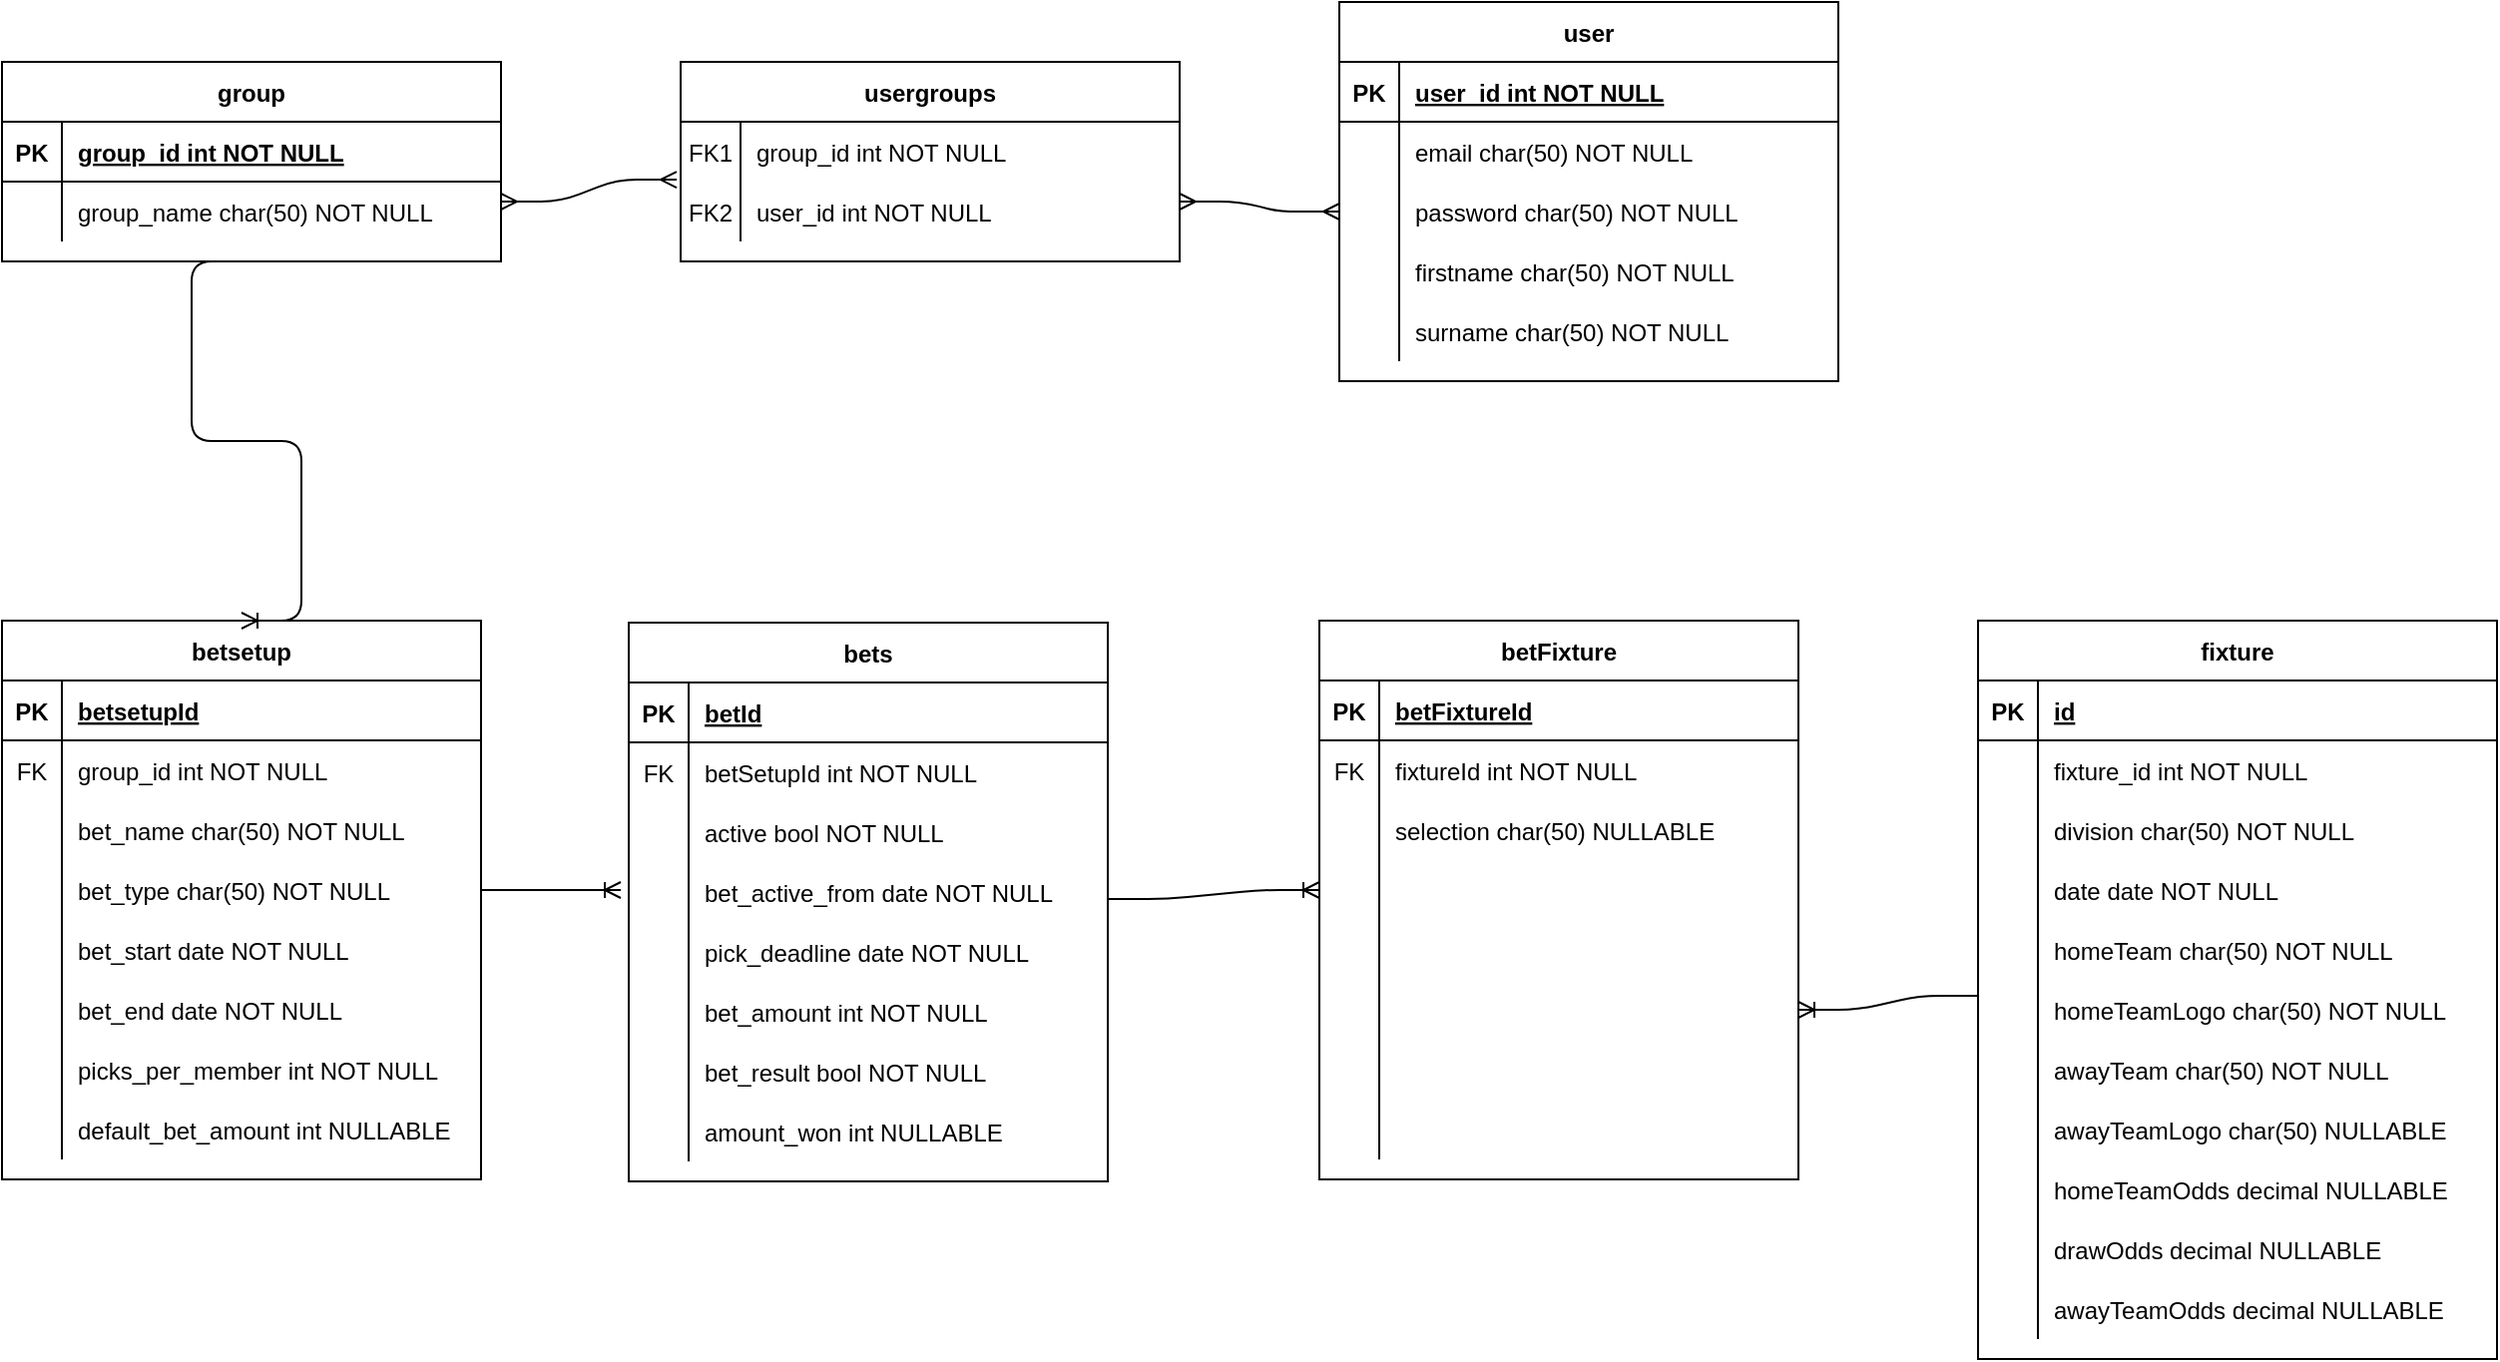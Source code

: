 <mxfile version="14.2.4" type="github">
  <diagram id="R2lEEEUBdFMjLlhIrx00" name="Page-1">
    <mxGraphModel dx="1422" dy="763" grid="1" gridSize="10" guides="1" tooltips="1" connect="1" arrows="1" fold="1" page="1" pageScale="1" pageWidth="1600" pageHeight="900" math="0" shadow="0" extFonts="Permanent Marker^https://fonts.googleapis.com/css?family=Permanent+Marker">
      <root>
        <mxCell id="0" />
        <mxCell id="1" parent="0" />
        <mxCell id="C-vyLk0tnHw3VtMMgP7b-2" value="usergroups" style="shape=table;startSize=30;container=1;collapsible=1;childLayout=tableLayout;fixedRows=1;rowLines=0;fontStyle=1;align=center;resizeLast=1;" parent="1" vertex="1">
          <mxGeometry x="370" y="110" width="250" height="100" as="geometry" />
        </mxCell>
        <mxCell id="C-vyLk0tnHw3VtMMgP7b-6" value="" style="shape=partialRectangle;collapsible=0;dropTarget=0;pointerEvents=0;fillColor=none;points=[[0,0.5],[1,0.5]];portConstraint=eastwest;top=0;left=0;right=0;bottom=0;" parent="C-vyLk0tnHw3VtMMgP7b-2" vertex="1">
          <mxGeometry y="30" width="250" height="30" as="geometry" />
        </mxCell>
        <mxCell id="C-vyLk0tnHw3VtMMgP7b-7" value="FK1" style="shape=partialRectangle;overflow=hidden;connectable=0;fillColor=none;top=0;left=0;bottom=0;right=0;" parent="C-vyLk0tnHw3VtMMgP7b-6" vertex="1">
          <mxGeometry width="30" height="30" as="geometry" />
        </mxCell>
        <mxCell id="C-vyLk0tnHw3VtMMgP7b-8" value="group_id int NOT NULL" style="shape=partialRectangle;overflow=hidden;connectable=0;fillColor=none;top=0;left=0;bottom=0;right=0;align=left;spacingLeft=6;" parent="C-vyLk0tnHw3VtMMgP7b-6" vertex="1">
          <mxGeometry x="30" width="220" height="30" as="geometry" />
        </mxCell>
        <mxCell id="C-vyLk0tnHw3VtMMgP7b-9" value="" style="shape=partialRectangle;collapsible=0;dropTarget=0;pointerEvents=0;fillColor=none;points=[[0,0.5],[1,0.5]];portConstraint=eastwest;top=0;left=0;right=0;bottom=0;" parent="C-vyLk0tnHw3VtMMgP7b-2" vertex="1">
          <mxGeometry y="60" width="250" height="30" as="geometry" />
        </mxCell>
        <mxCell id="C-vyLk0tnHw3VtMMgP7b-10" value="FK2" style="shape=partialRectangle;overflow=hidden;connectable=0;fillColor=none;top=0;left=0;bottom=0;right=0;" parent="C-vyLk0tnHw3VtMMgP7b-9" vertex="1">
          <mxGeometry width="30" height="30" as="geometry" />
        </mxCell>
        <mxCell id="C-vyLk0tnHw3VtMMgP7b-11" value="user_id int NOT NULL" style="shape=partialRectangle;overflow=hidden;connectable=0;fillColor=none;top=0;left=0;bottom=0;right=0;align=left;spacingLeft=6;" parent="C-vyLk0tnHw3VtMMgP7b-9" vertex="1">
          <mxGeometry x="30" width="220" height="30" as="geometry" />
        </mxCell>
        <mxCell id="C-vyLk0tnHw3VtMMgP7b-13" value="user" style="shape=table;startSize=30;container=1;collapsible=1;childLayout=tableLayout;fixedRows=1;rowLines=0;fontStyle=1;align=center;resizeLast=1;" parent="1" vertex="1">
          <mxGeometry x="700" y="80" width="250" height="190" as="geometry">
            <mxRectangle x="450" y="280" width="60" height="30" as="alternateBounds" />
          </mxGeometry>
        </mxCell>
        <mxCell id="C-vyLk0tnHw3VtMMgP7b-14" value="" style="shape=partialRectangle;collapsible=0;dropTarget=0;pointerEvents=0;fillColor=none;points=[[0,0.5],[1,0.5]];portConstraint=eastwest;top=0;left=0;right=0;bottom=1;" parent="C-vyLk0tnHw3VtMMgP7b-13" vertex="1">
          <mxGeometry y="30" width="250" height="30" as="geometry" />
        </mxCell>
        <mxCell id="C-vyLk0tnHw3VtMMgP7b-15" value="PK" style="shape=partialRectangle;overflow=hidden;connectable=0;fillColor=none;top=0;left=0;bottom=0;right=0;fontStyle=1;" parent="C-vyLk0tnHw3VtMMgP7b-14" vertex="1">
          <mxGeometry width="30" height="30" as="geometry" />
        </mxCell>
        <mxCell id="C-vyLk0tnHw3VtMMgP7b-16" value="user_id int NOT NULL " style="shape=partialRectangle;overflow=hidden;connectable=0;fillColor=none;top=0;left=0;bottom=0;right=0;align=left;spacingLeft=6;fontStyle=5;" parent="C-vyLk0tnHw3VtMMgP7b-14" vertex="1">
          <mxGeometry x="30" width="220" height="30" as="geometry" />
        </mxCell>
        <mxCell id="C-vyLk0tnHw3VtMMgP7b-17" value="" style="shape=partialRectangle;collapsible=0;dropTarget=0;pointerEvents=0;fillColor=none;points=[[0,0.5],[1,0.5]];portConstraint=eastwest;top=0;left=0;right=0;bottom=0;" parent="C-vyLk0tnHw3VtMMgP7b-13" vertex="1">
          <mxGeometry y="60" width="250" height="30" as="geometry" />
        </mxCell>
        <mxCell id="C-vyLk0tnHw3VtMMgP7b-18" value="" style="shape=partialRectangle;overflow=hidden;connectable=0;fillColor=none;top=0;left=0;bottom=0;right=0;" parent="C-vyLk0tnHw3VtMMgP7b-17" vertex="1">
          <mxGeometry width="30" height="30" as="geometry" />
        </mxCell>
        <mxCell id="C-vyLk0tnHw3VtMMgP7b-19" value="email char(50) NOT NULL" style="shape=partialRectangle;overflow=hidden;connectable=0;fillColor=none;top=0;left=0;bottom=0;right=0;align=left;spacingLeft=6;" parent="C-vyLk0tnHw3VtMMgP7b-17" vertex="1">
          <mxGeometry x="30" width="220" height="30" as="geometry" />
        </mxCell>
        <mxCell id="C-vyLk0tnHw3VtMMgP7b-20" value="" style="shape=partialRectangle;collapsible=0;dropTarget=0;pointerEvents=0;fillColor=none;points=[[0,0.5],[1,0.5]];portConstraint=eastwest;top=0;left=0;right=0;bottom=0;" parent="C-vyLk0tnHw3VtMMgP7b-13" vertex="1">
          <mxGeometry y="90" width="250" height="30" as="geometry" />
        </mxCell>
        <mxCell id="C-vyLk0tnHw3VtMMgP7b-21" value="" style="shape=partialRectangle;overflow=hidden;connectable=0;fillColor=none;top=0;left=0;bottom=0;right=0;" parent="C-vyLk0tnHw3VtMMgP7b-20" vertex="1">
          <mxGeometry width="30" height="30" as="geometry" />
        </mxCell>
        <mxCell id="C-vyLk0tnHw3VtMMgP7b-22" value="password char(50) NOT NULL" style="shape=partialRectangle;overflow=hidden;connectable=0;fillColor=none;top=0;left=0;bottom=0;right=0;align=left;spacingLeft=6;" parent="C-vyLk0tnHw3VtMMgP7b-20" vertex="1">
          <mxGeometry x="30" width="220" height="30" as="geometry" />
        </mxCell>
        <mxCell id="M3J5RKc8SscVKrn_8IA6-20" style="shape=partialRectangle;collapsible=0;dropTarget=0;pointerEvents=0;fillColor=none;points=[[0,0.5],[1,0.5]];portConstraint=eastwest;top=0;left=0;right=0;bottom=0;" parent="C-vyLk0tnHw3VtMMgP7b-13" vertex="1">
          <mxGeometry y="120" width="250" height="30" as="geometry" />
        </mxCell>
        <mxCell id="M3J5RKc8SscVKrn_8IA6-21" style="shape=partialRectangle;overflow=hidden;connectable=0;fillColor=none;top=0;left=0;bottom=0;right=0;" parent="M3J5RKc8SscVKrn_8IA6-20" vertex="1">
          <mxGeometry width="30" height="30" as="geometry" />
        </mxCell>
        <mxCell id="M3J5RKc8SscVKrn_8IA6-22" value="firstname char(50) NOT NULL" style="shape=partialRectangle;overflow=hidden;connectable=0;fillColor=none;top=0;left=0;bottom=0;right=0;align=left;spacingLeft=6;" parent="M3J5RKc8SscVKrn_8IA6-20" vertex="1">
          <mxGeometry x="30" width="220" height="30" as="geometry" />
        </mxCell>
        <mxCell id="M3J5RKc8SscVKrn_8IA6-23" style="shape=partialRectangle;collapsible=0;dropTarget=0;pointerEvents=0;fillColor=none;points=[[0,0.5],[1,0.5]];portConstraint=eastwest;top=0;left=0;right=0;bottom=0;" parent="C-vyLk0tnHw3VtMMgP7b-13" vertex="1">
          <mxGeometry y="150" width="250" height="30" as="geometry" />
        </mxCell>
        <mxCell id="M3J5RKc8SscVKrn_8IA6-24" style="shape=partialRectangle;overflow=hidden;connectable=0;fillColor=none;top=0;left=0;bottom=0;right=0;" parent="M3J5RKc8SscVKrn_8IA6-23" vertex="1">
          <mxGeometry width="30" height="30" as="geometry" />
        </mxCell>
        <mxCell id="M3J5RKc8SscVKrn_8IA6-25" value="surname char(50) NOT NULL" style="shape=partialRectangle;overflow=hidden;connectable=0;fillColor=none;top=0;left=0;bottom=0;right=0;align=left;spacingLeft=6;" parent="M3J5RKc8SscVKrn_8IA6-23" vertex="1">
          <mxGeometry x="30" width="220" height="30" as="geometry" />
        </mxCell>
        <mxCell id="C-vyLk0tnHw3VtMMgP7b-23" value="group" style="shape=table;startSize=30;container=1;collapsible=1;childLayout=tableLayout;fixedRows=1;rowLines=0;fontStyle=1;align=center;resizeLast=1;" parent="1" vertex="1">
          <mxGeometry x="30" y="110" width="250" height="100" as="geometry" />
        </mxCell>
        <mxCell id="C-vyLk0tnHw3VtMMgP7b-24" value="" style="shape=partialRectangle;collapsible=0;dropTarget=0;pointerEvents=0;fillColor=none;points=[[0,0.5],[1,0.5]];portConstraint=eastwest;top=0;left=0;right=0;bottom=1;" parent="C-vyLk0tnHw3VtMMgP7b-23" vertex="1">
          <mxGeometry y="30" width="250" height="30" as="geometry" />
        </mxCell>
        <mxCell id="C-vyLk0tnHw3VtMMgP7b-25" value="PK" style="shape=partialRectangle;overflow=hidden;connectable=0;fillColor=none;top=0;left=0;bottom=0;right=0;fontStyle=1;" parent="C-vyLk0tnHw3VtMMgP7b-24" vertex="1">
          <mxGeometry width="30" height="30" as="geometry" />
        </mxCell>
        <mxCell id="C-vyLk0tnHw3VtMMgP7b-26" value="group_id int NOT NULL " style="shape=partialRectangle;overflow=hidden;connectable=0;fillColor=none;top=0;left=0;bottom=0;right=0;align=left;spacingLeft=6;fontStyle=5;" parent="C-vyLk0tnHw3VtMMgP7b-24" vertex="1">
          <mxGeometry x="30" width="220" height="30" as="geometry" />
        </mxCell>
        <mxCell id="C-vyLk0tnHw3VtMMgP7b-27" value="" style="shape=partialRectangle;collapsible=0;dropTarget=0;pointerEvents=0;fillColor=none;points=[[0,0.5],[1,0.5]];portConstraint=eastwest;top=0;left=0;right=0;bottom=0;" parent="C-vyLk0tnHw3VtMMgP7b-23" vertex="1">
          <mxGeometry y="60" width="250" height="30" as="geometry" />
        </mxCell>
        <mxCell id="C-vyLk0tnHw3VtMMgP7b-28" value="" style="shape=partialRectangle;overflow=hidden;connectable=0;fillColor=none;top=0;left=0;bottom=0;right=0;" parent="C-vyLk0tnHw3VtMMgP7b-27" vertex="1">
          <mxGeometry width="30" height="30" as="geometry" />
        </mxCell>
        <mxCell id="C-vyLk0tnHw3VtMMgP7b-29" value="group_name char(50) NOT NULL" style="shape=partialRectangle;overflow=hidden;connectable=0;fillColor=none;top=0;left=0;bottom=0;right=0;align=left;spacingLeft=6;" parent="C-vyLk0tnHw3VtMMgP7b-27" vertex="1">
          <mxGeometry x="30" width="220" height="30" as="geometry" />
        </mxCell>
        <mxCell id="M3J5RKc8SscVKrn_8IA6-26" value="bets" style="shape=table;startSize=30;container=1;collapsible=1;childLayout=tableLayout;fixedRows=1;rowLines=0;fontStyle=1;align=center;resizeLast=1;" parent="1" vertex="1">
          <mxGeometry x="344" y="391" width="240" height="280" as="geometry" />
        </mxCell>
        <mxCell id="M3J5RKc8SscVKrn_8IA6-27" value="" style="shape=partialRectangle;collapsible=0;dropTarget=0;pointerEvents=0;fillColor=none;top=0;left=0;bottom=1;right=0;points=[[0,0.5],[1,0.5]];portConstraint=eastwest;" parent="M3J5RKc8SscVKrn_8IA6-26" vertex="1">
          <mxGeometry y="30" width="240" height="30" as="geometry" />
        </mxCell>
        <mxCell id="M3J5RKc8SscVKrn_8IA6-28" value="PK" style="shape=partialRectangle;connectable=0;fillColor=none;top=0;left=0;bottom=0;right=0;fontStyle=1;overflow=hidden;" parent="M3J5RKc8SscVKrn_8IA6-27" vertex="1">
          <mxGeometry width="30" height="30" as="geometry" />
        </mxCell>
        <mxCell id="M3J5RKc8SscVKrn_8IA6-29" value="betId" style="shape=partialRectangle;connectable=0;fillColor=none;top=0;left=0;bottom=0;right=0;align=left;spacingLeft=6;fontStyle=5;overflow=hidden;" parent="M3J5RKc8SscVKrn_8IA6-27" vertex="1">
          <mxGeometry x="30" width="210" height="30" as="geometry" />
        </mxCell>
        <mxCell id="M3J5RKc8SscVKrn_8IA6-30" value="" style="shape=partialRectangle;collapsible=0;dropTarget=0;pointerEvents=0;fillColor=none;top=0;left=0;bottom=0;right=0;points=[[0,0.5],[1,0.5]];portConstraint=eastwest;" parent="M3J5RKc8SscVKrn_8IA6-26" vertex="1">
          <mxGeometry y="60" width="240" height="30" as="geometry" />
        </mxCell>
        <mxCell id="M3J5RKc8SscVKrn_8IA6-31" value="FK" style="shape=partialRectangle;connectable=0;fillColor=none;top=0;left=0;bottom=0;right=0;editable=1;overflow=hidden;" parent="M3J5RKc8SscVKrn_8IA6-30" vertex="1">
          <mxGeometry width="30" height="30" as="geometry" />
        </mxCell>
        <mxCell id="M3J5RKc8SscVKrn_8IA6-32" value="betSetupId int NOT NULL" style="shape=partialRectangle;connectable=0;fillColor=none;top=0;left=0;bottom=0;right=0;align=left;spacingLeft=6;overflow=hidden;" parent="M3J5RKc8SscVKrn_8IA6-30" vertex="1">
          <mxGeometry x="30" width="210" height="30" as="geometry" />
        </mxCell>
        <mxCell id="M3J5RKc8SscVKrn_8IA6-33" value="" style="shape=partialRectangle;collapsible=0;dropTarget=0;pointerEvents=0;fillColor=none;top=0;left=0;bottom=0;right=0;points=[[0,0.5],[1,0.5]];portConstraint=eastwest;" parent="M3J5RKc8SscVKrn_8IA6-26" vertex="1">
          <mxGeometry y="90" width="240" height="30" as="geometry" />
        </mxCell>
        <mxCell id="M3J5RKc8SscVKrn_8IA6-34" value="" style="shape=partialRectangle;connectable=0;fillColor=none;top=0;left=0;bottom=0;right=0;editable=1;overflow=hidden;" parent="M3J5RKc8SscVKrn_8IA6-33" vertex="1">
          <mxGeometry width="30" height="30" as="geometry" />
        </mxCell>
        <mxCell id="M3J5RKc8SscVKrn_8IA6-35" value="active bool NOT NULL" style="shape=partialRectangle;connectable=0;fillColor=none;top=0;left=0;bottom=0;right=0;align=left;spacingLeft=6;overflow=hidden;" parent="M3J5RKc8SscVKrn_8IA6-33" vertex="1">
          <mxGeometry x="30" width="210" height="30" as="geometry" />
        </mxCell>
        <mxCell id="M3J5RKc8SscVKrn_8IA6-36" value="" style="shape=partialRectangle;collapsible=0;dropTarget=0;pointerEvents=0;fillColor=none;top=0;left=0;bottom=0;right=0;points=[[0,0.5],[1,0.5]];portConstraint=eastwest;" parent="M3J5RKc8SscVKrn_8IA6-26" vertex="1">
          <mxGeometry y="120" width="240" height="30" as="geometry" />
        </mxCell>
        <mxCell id="M3J5RKc8SscVKrn_8IA6-37" value="" style="shape=partialRectangle;connectable=0;fillColor=none;top=0;left=0;bottom=0;right=0;editable=1;overflow=hidden;" parent="M3J5RKc8SscVKrn_8IA6-36" vertex="1">
          <mxGeometry width="30" height="30" as="geometry" />
        </mxCell>
        <mxCell id="M3J5RKc8SscVKrn_8IA6-38" value="bet_active_from date NOT NULL" style="shape=partialRectangle;connectable=0;fillColor=none;top=0;left=0;bottom=0;right=0;align=left;spacingLeft=6;overflow=hidden;" parent="M3J5RKc8SscVKrn_8IA6-36" vertex="1">
          <mxGeometry x="30" width="210" height="30" as="geometry" />
        </mxCell>
        <mxCell id="M3J5RKc8SscVKrn_8IA6-42" style="shape=partialRectangle;collapsible=0;dropTarget=0;pointerEvents=0;fillColor=none;top=0;left=0;bottom=0;right=0;points=[[0,0.5],[1,0.5]];portConstraint=eastwest;" parent="M3J5RKc8SscVKrn_8IA6-26" vertex="1">
          <mxGeometry y="150" width="240" height="30" as="geometry" />
        </mxCell>
        <mxCell id="M3J5RKc8SscVKrn_8IA6-43" style="shape=partialRectangle;connectable=0;fillColor=none;top=0;left=0;bottom=0;right=0;editable=1;overflow=hidden;" parent="M3J5RKc8SscVKrn_8IA6-42" vertex="1">
          <mxGeometry width="30" height="30" as="geometry" />
        </mxCell>
        <mxCell id="M3J5RKc8SscVKrn_8IA6-44" value="pick_deadline date NOT NULL" style="shape=partialRectangle;connectable=0;fillColor=none;top=0;left=0;bottom=0;right=0;align=left;spacingLeft=6;overflow=hidden;" parent="M3J5RKc8SscVKrn_8IA6-42" vertex="1">
          <mxGeometry x="30" width="210" height="30" as="geometry" />
        </mxCell>
        <mxCell id="M3J5RKc8SscVKrn_8IA6-39" style="shape=partialRectangle;collapsible=0;dropTarget=0;pointerEvents=0;fillColor=none;top=0;left=0;bottom=0;right=0;points=[[0,0.5],[1,0.5]];portConstraint=eastwest;" parent="M3J5RKc8SscVKrn_8IA6-26" vertex="1">
          <mxGeometry y="180" width="240" height="30" as="geometry" />
        </mxCell>
        <mxCell id="M3J5RKc8SscVKrn_8IA6-40" style="shape=partialRectangle;connectable=0;fillColor=none;top=0;left=0;bottom=0;right=0;editable=1;overflow=hidden;" parent="M3J5RKc8SscVKrn_8IA6-39" vertex="1">
          <mxGeometry width="30" height="30" as="geometry" />
        </mxCell>
        <mxCell id="M3J5RKc8SscVKrn_8IA6-41" value="bet_amount int NOT NULL" style="shape=partialRectangle;connectable=0;fillColor=none;top=0;left=0;bottom=0;right=0;align=left;spacingLeft=6;overflow=hidden;" parent="M3J5RKc8SscVKrn_8IA6-39" vertex="1">
          <mxGeometry x="30" width="210" height="30" as="geometry" />
        </mxCell>
        <mxCell id="M3J5RKc8SscVKrn_8IA6-45" style="shape=partialRectangle;collapsible=0;dropTarget=0;pointerEvents=0;fillColor=none;top=0;left=0;bottom=0;right=0;points=[[0,0.5],[1,0.5]];portConstraint=eastwest;" parent="M3J5RKc8SscVKrn_8IA6-26" vertex="1">
          <mxGeometry y="210" width="240" height="30" as="geometry" />
        </mxCell>
        <mxCell id="M3J5RKc8SscVKrn_8IA6-46" style="shape=partialRectangle;connectable=0;fillColor=none;top=0;left=0;bottom=0;right=0;editable=1;overflow=hidden;" parent="M3J5RKc8SscVKrn_8IA6-45" vertex="1">
          <mxGeometry width="30" height="30" as="geometry" />
        </mxCell>
        <mxCell id="M3J5RKc8SscVKrn_8IA6-47" value="bet_result bool NOT NULL" style="shape=partialRectangle;connectable=0;fillColor=none;top=0;left=0;bottom=0;right=0;align=left;spacingLeft=6;overflow=hidden;" parent="M3J5RKc8SscVKrn_8IA6-45" vertex="1">
          <mxGeometry x="30" width="210" height="30" as="geometry" />
        </mxCell>
        <mxCell id="M3J5RKc8SscVKrn_8IA6-48" style="shape=partialRectangle;collapsible=0;dropTarget=0;pointerEvents=0;fillColor=none;top=0;left=0;bottom=0;right=0;points=[[0,0.5],[1,0.5]];portConstraint=eastwest;" parent="M3J5RKc8SscVKrn_8IA6-26" vertex="1">
          <mxGeometry y="240" width="240" height="30" as="geometry" />
        </mxCell>
        <mxCell id="M3J5RKc8SscVKrn_8IA6-49" style="shape=partialRectangle;connectable=0;fillColor=none;top=0;left=0;bottom=0;right=0;editable=1;overflow=hidden;" parent="M3J5RKc8SscVKrn_8IA6-48" vertex="1">
          <mxGeometry width="30" height="30" as="geometry" />
        </mxCell>
        <mxCell id="M3J5RKc8SscVKrn_8IA6-50" value="amount_won int NULLABLE" style="shape=partialRectangle;connectable=0;fillColor=none;top=0;left=0;bottom=0;right=0;align=left;spacingLeft=6;overflow=hidden;" parent="M3J5RKc8SscVKrn_8IA6-48" vertex="1">
          <mxGeometry x="30" width="210" height="30" as="geometry" />
        </mxCell>
        <mxCell id="M3J5RKc8SscVKrn_8IA6-51" value="betsetup" style="shape=table;startSize=30;container=1;collapsible=1;childLayout=tableLayout;fixedRows=1;rowLines=0;fontStyle=1;align=center;resizeLast=1;" parent="1" vertex="1">
          <mxGeometry x="30" y="390" width="240" height="280" as="geometry" />
        </mxCell>
        <mxCell id="M3J5RKc8SscVKrn_8IA6-52" value="" style="shape=partialRectangle;collapsible=0;dropTarget=0;pointerEvents=0;fillColor=none;top=0;left=0;bottom=1;right=0;points=[[0,0.5],[1,0.5]];portConstraint=eastwest;" parent="M3J5RKc8SscVKrn_8IA6-51" vertex="1">
          <mxGeometry y="30" width="240" height="30" as="geometry" />
        </mxCell>
        <mxCell id="M3J5RKc8SscVKrn_8IA6-53" value="PK" style="shape=partialRectangle;connectable=0;fillColor=none;top=0;left=0;bottom=0;right=0;fontStyle=1;overflow=hidden;" parent="M3J5RKc8SscVKrn_8IA6-52" vertex="1">
          <mxGeometry width="30" height="30" as="geometry" />
        </mxCell>
        <mxCell id="M3J5RKc8SscVKrn_8IA6-54" value="betsetupId" style="shape=partialRectangle;connectable=0;fillColor=none;top=0;left=0;bottom=0;right=0;align=left;spacingLeft=6;fontStyle=5;overflow=hidden;" parent="M3J5RKc8SscVKrn_8IA6-52" vertex="1">
          <mxGeometry x="30" width="210" height="30" as="geometry" />
        </mxCell>
        <mxCell id="M3J5RKc8SscVKrn_8IA6-55" value="" style="shape=partialRectangle;collapsible=0;dropTarget=0;pointerEvents=0;fillColor=none;top=0;left=0;bottom=0;right=0;points=[[0,0.5],[1,0.5]];portConstraint=eastwest;" parent="M3J5RKc8SscVKrn_8IA6-51" vertex="1">
          <mxGeometry y="60" width="240" height="30" as="geometry" />
        </mxCell>
        <mxCell id="M3J5RKc8SscVKrn_8IA6-56" value="FK" style="shape=partialRectangle;connectable=0;fillColor=none;top=0;left=0;bottom=0;right=0;editable=1;overflow=hidden;" parent="M3J5RKc8SscVKrn_8IA6-55" vertex="1">
          <mxGeometry width="30" height="30" as="geometry" />
        </mxCell>
        <mxCell id="M3J5RKc8SscVKrn_8IA6-57" value="group_id int NOT NULL" style="shape=partialRectangle;connectable=0;fillColor=none;top=0;left=0;bottom=0;right=0;align=left;spacingLeft=6;overflow=hidden;" parent="M3J5RKc8SscVKrn_8IA6-55" vertex="1">
          <mxGeometry x="30" width="210" height="30" as="geometry" />
        </mxCell>
        <mxCell id="M3J5RKc8SscVKrn_8IA6-58" value="" style="shape=partialRectangle;collapsible=0;dropTarget=0;pointerEvents=0;fillColor=none;top=0;left=0;bottom=0;right=0;points=[[0,0.5],[1,0.5]];portConstraint=eastwest;" parent="M3J5RKc8SscVKrn_8IA6-51" vertex="1">
          <mxGeometry y="90" width="240" height="30" as="geometry" />
        </mxCell>
        <mxCell id="M3J5RKc8SscVKrn_8IA6-59" value="" style="shape=partialRectangle;connectable=0;fillColor=none;top=0;left=0;bottom=0;right=0;editable=1;overflow=hidden;" parent="M3J5RKc8SscVKrn_8IA6-58" vertex="1">
          <mxGeometry width="30" height="30" as="geometry" />
        </mxCell>
        <mxCell id="M3J5RKc8SscVKrn_8IA6-60" value="bet_name char(50) NOT NULL" style="shape=partialRectangle;connectable=0;fillColor=none;top=0;left=0;bottom=0;right=0;align=left;spacingLeft=6;overflow=hidden;" parent="M3J5RKc8SscVKrn_8IA6-58" vertex="1">
          <mxGeometry x="30" width="210" height="30" as="geometry" />
        </mxCell>
        <mxCell id="M3J5RKc8SscVKrn_8IA6-61" value="" style="shape=partialRectangle;collapsible=0;dropTarget=0;pointerEvents=0;fillColor=none;top=0;left=0;bottom=0;right=0;points=[[0,0.5],[1,0.5]];portConstraint=eastwest;" parent="M3J5RKc8SscVKrn_8IA6-51" vertex="1">
          <mxGeometry y="120" width="240" height="30" as="geometry" />
        </mxCell>
        <mxCell id="M3J5RKc8SscVKrn_8IA6-62" value="" style="shape=partialRectangle;connectable=0;fillColor=none;top=0;left=0;bottom=0;right=0;editable=1;overflow=hidden;" parent="M3J5RKc8SscVKrn_8IA6-61" vertex="1">
          <mxGeometry width="30" height="30" as="geometry" />
        </mxCell>
        <mxCell id="M3J5RKc8SscVKrn_8IA6-63" value="bet_type char(50) NOT NULL" style="shape=partialRectangle;connectable=0;fillColor=none;top=0;left=0;bottom=0;right=0;align=left;spacingLeft=6;overflow=hidden;" parent="M3J5RKc8SscVKrn_8IA6-61" vertex="1">
          <mxGeometry x="30" width="210" height="30" as="geometry" />
        </mxCell>
        <mxCell id="M3J5RKc8SscVKrn_8IA6-64" style="shape=partialRectangle;collapsible=0;dropTarget=0;pointerEvents=0;fillColor=none;top=0;left=0;bottom=0;right=0;points=[[0,0.5],[1,0.5]];portConstraint=eastwest;" parent="M3J5RKc8SscVKrn_8IA6-51" vertex="1">
          <mxGeometry y="150" width="240" height="30" as="geometry" />
        </mxCell>
        <mxCell id="M3J5RKc8SscVKrn_8IA6-65" style="shape=partialRectangle;connectable=0;fillColor=none;top=0;left=0;bottom=0;right=0;editable=1;overflow=hidden;" parent="M3J5RKc8SscVKrn_8IA6-64" vertex="1">
          <mxGeometry width="30" height="30" as="geometry" />
        </mxCell>
        <mxCell id="M3J5RKc8SscVKrn_8IA6-66" value="bet_start date NOT NULL" style="shape=partialRectangle;connectable=0;fillColor=none;top=0;left=0;bottom=0;right=0;align=left;spacingLeft=6;overflow=hidden;" parent="M3J5RKc8SscVKrn_8IA6-64" vertex="1">
          <mxGeometry x="30" width="210" height="30" as="geometry" />
        </mxCell>
        <mxCell id="M3J5RKc8SscVKrn_8IA6-67" style="shape=partialRectangle;collapsible=0;dropTarget=0;pointerEvents=0;fillColor=none;top=0;left=0;bottom=0;right=0;points=[[0,0.5],[1,0.5]];portConstraint=eastwest;" parent="M3J5RKc8SscVKrn_8IA6-51" vertex="1">
          <mxGeometry y="180" width="240" height="30" as="geometry" />
        </mxCell>
        <mxCell id="M3J5RKc8SscVKrn_8IA6-68" style="shape=partialRectangle;connectable=0;fillColor=none;top=0;left=0;bottom=0;right=0;editable=1;overflow=hidden;" parent="M3J5RKc8SscVKrn_8IA6-67" vertex="1">
          <mxGeometry width="30" height="30" as="geometry" />
        </mxCell>
        <mxCell id="M3J5RKc8SscVKrn_8IA6-69" value="bet_end date NOT NULL" style="shape=partialRectangle;connectable=0;fillColor=none;top=0;left=0;bottom=0;right=0;align=left;spacingLeft=6;overflow=hidden;" parent="M3J5RKc8SscVKrn_8IA6-67" vertex="1">
          <mxGeometry x="30" width="210" height="30" as="geometry" />
        </mxCell>
        <mxCell id="M3J5RKc8SscVKrn_8IA6-70" style="shape=partialRectangle;collapsible=0;dropTarget=0;pointerEvents=0;fillColor=none;top=0;left=0;bottom=0;right=0;points=[[0,0.5],[1,0.5]];portConstraint=eastwest;" parent="M3J5RKc8SscVKrn_8IA6-51" vertex="1">
          <mxGeometry y="210" width="240" height="30" as="geometry" />
        </mxCell>
        <mxCell id="M3J5RKc8SscVKrn_8IA6-71" style="shape=partialRectangle;connectable=0;fillColor=none;top=0;left=0;bottom=0;right=0;editable=1;overflow=hidden;" parent="M3J5RKc8SscVKrn_8IA6-70" vertex="1">
          <mxGeometry width="30" height="30" as="geometry" />
        </mxCell>
        <mxCell id="M3J5RKc8SscVKrn_8IA6-72" value="picks_per_member int NOT NULL" style="shape=partialRectangle;connectable=0;fillColor=none;top=0;left=0;bottom=0;right=0;align=left;spacingLeft=6;overflow=hidden;" parent="M3J5RKc8SscVKrn_8IA6-70" vertex="1">
          <mxGeometry x="30" width="210" height="30" as="geometry" />
        </mxCell>
        <mxCell id="M3J5RKc8SscVKrn_8IA6-73" style="shape=partialRectangle;collapsible=0;dropTarget=0;pointerEvents=0;fillColor=none;top=0;left=0;bottom=0;right=0;points=[[0,0.5],[1,0.5]];portConstraint=eastwest;" parent="M3J5RKc8SscVKrn_8IA6-51" vertex="1">
          <mxGeometry y="240" width="240" height="30" as="geometry" />
        </mxCell>
        <mxCell id="M3J5RKc8SscVKrn_8IA6-74" style="shape=partialRectangle;connectable=0;fillColor=none;top=0;left=0;bottom=0;right=0;editable=1;overflow=hidden;" parent="M3J5RKc8SscVKrn_8IA6-73" vertex="1">
          <mxGeometry width="30" height="30" as="geometry" />
        </mxCell>
        <mxCell id="M3J5RKc8SscVKrn_8IA6-75" value="default_bet_amount int NULLABLE" style="shape=partialRectangle;connectable=0;fillColor=none;top=0;left=0;bottom=0;right=0;align=left;spacingLeft=6;overflow=hidden;" parent="M3J5RKc8SscVKrn_8IA6-73" vertex="1">
          <mxGeometry x="30" width="210" height="30" as="geometry" />
        </mxCell>
        <mxCell id="M3J5RKc8SscVKrn_8IA6-80" value="" style="edgeStyle=entityRelationEdgeStyle;fontSize=12;html=1;endArrow=ERoneToMany;exitX=0.5;exitY=1;exitDx=0;exitDy=0;entryX=0.5;entryY=0;entryDx=0;entryDy=0;" parent="1" source="C-vyLk0tnHw3VtMMgP7b-23" target="M3J5RKc8SscVKrn_8IA6-51" edge="1">
          <mxGeometry width="100" height="100" relative="1" as="geometry">
            <mxPoint x="150" y="340" as="sourcePoint" />
            <mxPoint x="250" y="240" as="targetPoint" />
          </mxGeometry>
        </mxCell>
        <mxCell id="M3J5RKc8SscVKrn_8IA6-82" value="" style="edgeStyle=entityRelationEdgeStyle;fontSize=12;html=1;endArrow=ERoneToMany;exitX=1;exitY=0.5;exitDx=0;exitDy=0;" parent="1" source="M3J5RKc8SscVKrn_8IA6-61" edge="1">
          <mxGeometry width="100" height="100" relative="1" as="geometry">
            <mxPoint x="320" y="590" as="sourcePoint" />
            <mxPoint x="340" y="525" as="targetPoint" />
          </mxGeometry>
        </mxCell>
        <mxCell id="M3J5RKc8SscVKrn_8IA6-83" value="" style="edgeStyle=entityRelationEdgeStyle;fontSize=12;html=1;endArrow=ERmany;startArrow=ERmany;entryX=-0.008;entryY=-0.033;entryDx=0;entryDy=0;entryPerimeter=0;" parent="1" target="C-vyLk0tnHw3VtMMgP7b-9" edge="1">
          <mxGeometry width="100" height="100" relative="1" as="geometry">
            <mxPoint x="280" y="180" as="sourcePoint" />
            <mxPoint x="380" y="80" as="targetPoint" />
          </mxGeometry>
        </mxCell>
        <mxCell id="M3J5RKc8SscVKrn_8IA6-84" value="" style="edgeStyle=entityRelationEdgeStyle;fontSize=12;html=1;endArrow=ERmany;startArrow=ERmany;entryX=0;entryY=0.5;entryDx=0;entryDy=0;" parent="1" target="C-vyLk0tnHw3VtMMgP7b-20" edge="1">
          <mxGeometry width="100" height="100" relative="1" as="geometry">
            <mxPoint x="620" y="180" as="sourcePoint" />
            <mxPoint x="720" y="80" as="targetPoint" />
          </mxGeometry>
        </mxCell>
        <mxCell id="M3J5RKc8SscVKrn_8IA6-85" value="betFixture" style="shape=table;startSize=30;container=1;collapsible=1;childLayout=tableLayout;fixedRows=1;rowLines=0;fontStyle=1;align=center;resizeLast=1;" parent="1" vertex="1">
          <mxGeometry x="690" y="390" width="240" height="280" as="geometry" />
        </mxCell>
        <mxCell id="M3J5RKc8SscVKrn_8IA6-86" value="" style="shape=partialRectangle;collapsible=0;dropTarget=0;pointerEvents=0;fillColor=none;top=0;left=0;bottom=1;right=0;points=[[0,0.5],[1,0.5]];portConstraint=eastwest;" parent="M3J5RKc8SscVKrn_8IA6-85" vertex="1">
          <mxGeometry y="30" width="240" height="30" as="geometry" />
        </mxCell>
        <mxCell id="M3J5RKc8SscVKrn_8IA6-87" value="PK" style="shape=partialRectangle;connectable=0;fillColor=none;top=0;left=0;bottom=0;right=0;fontStyle=1;overflow=hidden;" parent="M3J5RKc8SscVKrn_8IA6-86" vertex="1">
          <mxGeometry width="30" height="30" as="geometry" />
        </mxCell>
        <mxCell id="M3J5RKc8SscVKrn_8IA6-88" value="betFixtureId" style="shape=partialRectangle;connectable=0;fillColor=none;top=0;left=0;bottom=0;right=0;align=left;spacingLeft=6;fontStyle=5;overflow=hidden;" parent="M3J5RKc8SscVKrn_8IA6-86" vertex="1">
          <mxGeometry x="30" width="210" height="30" as="geometry" />
        </mxCell>
        <mxCell id="M3J5RKc8SscVKrn_8IA6-89" value="" style="shape=partialRectangle;collapsible=0;dropTarget=0;pointerEvents=0;fillColor=none;top=0;left=0;bottom=0;right=0;points=[[0,0.5],[1,0.5]];portConstraint=eastwest;" parent="M3J5RKc8SscVKrn_8IA6-85" vertex="1">
          <mxGeometry y="60" width="240" height="30" as="geometry" />
        </mxCell>
        <mxCell id="M3J5RKc8SscVKrn_8IA6-90" value="FK" style="shape=partialRectangle;connectable=0;fillColor=none;top=0;left=0;bottom=0;right=0;editable=1;overflow=hidden;" parent="M3J5RKc8SscVKrn_8IA6-89" vertex="1">
          <mxGeometry width="30" height="30" as="geometry" />
        </mxCell>
        <mxCell id="M3J5RKc8SscVKrn_8IA6-91" value="fixtureId int NOT NULL" style="shape=partialRectangle;connectable=0;fillColor=none;top=0;left=0;bottom=0;right=0;align=left;spacingLeft=6;overflow=hidden;" parent="M3J5RKc8SscVKrn_8IA6-89" vertex="1">
          <mxGeometry x="30" width="210" height="30" as="geometry" />
        </mxCell>
        <mxCell id="M3J5RKc8SscVKrn_8IA6-92" value="" style="shape=partialRectangle;collapsible=0;dropTarget=0;pointerEvents=0;fillColor=none;top=0;left=0;bottom=0;right=0;points=[[0,0.5],[1,0.5]];portConstraint=eastwest;" parent="M3J5RKc8SscVKrn_8IA6-85" vertex="1">
          <mxGeometry y="90" width="240" height="30" as="geometry" />
        </mxCell>
        <mxCell id="M3J5RKc8SscVKrn_8IA6-93" value="" style="shape=partialRectangle;connectable=0;fillColor=none;top=0;left=0;bottom=0;right=0;editable=1;overflow=hidden;" parent="M3J5RKc8SscVKrn_8IA6-92" vertex="1">
          <mxGeometry width="30" height="30" as="geometry" />
        </mxCell>
        <mxCell id="M3J5RKc8SscVKrn_8IA6-94" value="selection char(50) NULLABLE" style="shape=partialRectangle;connectable=0;fillColor=none;top=0;left=0;bottom=0;right=0;align=left;spacingLeft=6;overflow=hidden;" parent="M3J5RKc8SscVKrn_8IA6-92" vertex="1">
          <mxGeometry x="30" width="210" height="30" as="geometry" />
        </mxCell>
        <mxCell id="M3J5RKc8SscVKrn_8IA6-95" value="" style="shape=partialRectangle;collapsible=0;dropTarget=0;pointerEvents=0;fillColor=none;top=0;left=0;bottom=0;right=0;points=[[0,0.5],[1,0.5]];portConstraint=eastwest;" parent="M3J5RKc8SscVKrn_8IA6-85" vertex="1">
          <mxGeometry y="120" width="240" height="30" as="geometry" />
        </mxCell>
        <mxCell id="M3J5RKc8SscVKrn_8IA6-96" value="" style="shape=partialRectangle;connectable=0;fillColor=none;top=0;left=0;bottom=0;right=0;editable=1;overflow=hidden;" parent="M3J5RKc8SscVKrn_8IA6-95" vertex="1">
          <mxGeometry width="30" height="30" as="geometry" />
        </mxCell>
        <mxCell id="M3J5RKc8SscVKrn_8IA6-97" value="" style="shape=partialRectangle;connectable=0;fillColor=none;top=0;left=0;bottom=0;right=0;align=left;spacingLeft=6;overflow=hidden;" parent="M3J5RKc8SscVKrn_8IA6-95" vertex="1">
          <mxGeometry x="30" width="210" height="30" as="geometry" />
        </mxCell>
        <mxCell id="M3J5RKc8SscVKrn_8IA6-98" style="shape=partialRectangle;collapsible=0;dropTarget=0;pointerEvents=0;fillColor=none;top=0;left=0;bottom=0;right=0;points=[[0,0.5],[1,0.5]];portConstraint=eastwest;" parent="M3J5RKc8SscVKrn_8IA6-85" vertex="1">
          <mxGeometry y="150" width="240" height="30" as="geometry" />
        </mxCell>
        <mxCell id="M3J5RKc8SscVKrn_8IA6-99" style="shape=partialRectangle;connectable=0;fillColor=none;top=0;left=0;bottom=0;right=0;editable=1;overflow=hidden;" parent="M3J5RKc8SscVKrn_8IA6-98" vertex="1">
          <mxGeometry width="30" height="30" as="geometry" />
        </mxCell>
        <mxCell id="M3J5RKc8SscVKrn_8IA6-100" value="" style="shape=partialRectangle;connectable=0;fillColor=none;top=0;left=0;bottom=0;right=0;align=left;spacingLeft=6;overflow=hidden;" parent="M3J5RKc8SscVKrn_8IA6-98" vertex="1">
          <mxGeometry x="30" width="210" height="30" as="geometry" />
        </mxCell>
        <mxCell id="M3J5RKc8SscVKrn_8IA6-101" style="shape=partialRectangle;collapsible=0;dropTarget=0;pointerEvents=0;fillColor=none;top=0;left=0;bottom=0;right=0;points=[[0,0.5],[1,0.5]];portConstraint=eastwest;" parent="M3J5RKc8SscVKrn_8IA6-85" vertex="1">
          <mxGeometry y="180" width="240" height="30" as="geometry" />
        </mxCell>
        <mxCell id="M3J5RKc8SscVKrn_8IA6-102" style="shape=partialRectangle;connectable=0;fillColor=none;top=0;left=0;bottom=0;right=0;editable=1;overflow=hidden;" parent="M3J5RKc8SscVKrn_8IA6-101" vertex="1">
          <mxGeometry width="30" height="30" as="geometry" />
        </mxCell>
        <mxCell id="M3J5RKc8SscVKrn_8IA6-103" value="" style="shape=partialRectangle;connectable=0;fillColor=none;top=0;left=0;bottom=0;right=0;align=left;spacingLeft=6;overflow=hidden;" parent="M3J5RKc8SscVKrn_8IA6-101" vertex="1">
          <mxGeometry x="30" width="210" height="30" as="geometry" />
        </mxCell>
        <mxCell id="M3J5RKc8SscVKrn_8IA6-104" style="shape=partialRectangle;collapsible=0;dropTarget=0;pointerEvents=0;fillColor=none;top=0;left=0;bottom=0;right=0;points=[[0,0.5],[1,0.5]];portConstraint=eastwest;" parent="M3J5RKc8SscVKrn_8IA6-85" vertex="1">
          <mxGeometry y="210" width="240" height="30" as="geometry" />
        </mxCell>
        <mxCell id="M3J5RKc8SscVKrn_8IA6-105" style="shape=partialRectangle;connectable=0;fillColor=none;top=0;left=0;bottom=0;right=0;editable=1;overflow=hidden;" parent="M3J5RKc8SscVKrn_8IA6-104" vertex="1">
          <mxGeometry width="30" height="30" as="geometry" />
        </mxCell>
        <mxCell id="M3J5RKc8SscVKrn_8IA6-106" value="" style="shape=partialRectangle;connectable=0;fillColor=none;top=0;left=0;bottom=0;right=0;align=left;spacingLeft=6;overflow=hidden;" parent="M3J5RKc8SscVKrn_8IA6-104" vertex="1">
          <mxGeometry x="30" width="210" height="30" as="geometry" />
        </mxCell>
        <mxCell id="M3J5RKc8SscVKrn_8IA6-107" style="shape=partialRectangle;collapsible=0;dropTarget=0;pointerEvents=0;fillColor=none;top=0;left=0;bottom=0;right=0;points=[[0,0.5],[1,0.5]];portConstraint=eastwest;" parent="M3J5RKc8SscVKrn_8IA6-85" vertex="1">
          <mxGeometry y="240" width="240" height="30" as="geometry" />
        </mxCell>
        <mxCell id="M3J5RKc8SscVKrn_8IA6-108" style="shape=partialRectangle;connectable=0;fillColor=none;top=0;left=0;bottom=0;right=0;editable=1;overflow=hidden;" parent="M3J5RKc8SscVKrn_8IA6-107" vertex="1">
          <mxGeometry width="30" height="30" as="geometry" />
        </mxCell>
        <mxCell id="M3J5RKc8SscVKrn_8IA6-109" value="" style="shape=partialRectangle;connectable=0;fillColor=none;top=0;left=0;bottom=0;right=0;align=left;spacingLeft=6;overflow=hidden;" parent="M3J5RKc8SscVKrn_8IA6-107" vertex="1">
          <mxGeometry x="30" width="210" height="30" as="geometry" />
        </mxCell>
        <mxCell id="M3J5RKc8SscVKrn_8IA6-110" value="fixture" style="shape=table;startSize=30;container=1;collapsible=1;childLayout=tableLayout;fixedRows=1;rowLines=0;fontStyle=1;align=center;resizeLast=1;" parent="1" vertex="1">
          <mxGeometry x="1020" y="390" width="260" height="370" as="geometry" />
        </mxCell>
        <mxCell id="M3J5RKc8SscVKrn_8IA6-111" value="" style="shape=partialRectangle;collapsible=0;dropTarget=0;pointerEvents=0;fillColor=none;top=0;left=0;bottom=1;right=0;points=[[0,0.5],[1,0.5]];portConstraint=eastwest;" parent="M3J5RKc8SscVKrn_8IA6-110" vertex="1">
          <mxGeometry y="30" width="260" height="30" as="geometry" />
        </mxCell>
        <mxCell id="M3J5RKc8SscVKrn_8IA6-112" value="PK" style="shape=partialRectangle;connectable=0;fillColor=none;top=0;left=0;bottom=0;right=0;fontStyle=1;overflow=hidden;" parent="M3J5RKc8SscVKrn_8IA6-111" vertex="1">
          <mxGeometry width="30" height="30" as="geometry" />
        </mxCell>
        <mxCell id="M3J5RKc8SscVKrn_8IA6-113" value="id" style="shape=partialRectangle;connectable=0;fillColor=none;top=0;left=0;bottom=0;right=0;align=left;spacingLeft=6;fontStyle=5;overflow=hidden;" parent="M3J5RKc8SscVKrn_8IA6-111" vertex="1">
          <mxGeometry x="30" width="230" height="30" as="geometry" />
        </mxCell>
        <mxCell id="M3J5RKc8SscVKrn_8IA6-114" value="" style="shape=partialRectangle;collapsible=0;dropTarget=0;pointerEvents=0;fillColor=none;top=0;left=0;bottom=0;right=0;points=[[0,0.5],[1,0.5]];portConstraint=eastwest;" parent="M3J5RKc8SscVKrn_8IA6-110" vertex="1">
          <mxGeometry y="60" width="260" height="30" as="geometry" />
        </mxCell>
        <mxCell id="M3J5RKc8SscVKrn_8IA6-115" value="" style="shape=partialRectangle;connectable=0;fillColor=none;top=0;left=0;bottom=0;right=0;editable=1;overflow=hidden;" parent="M3J5RKc8SscVKrn_8IA6-114" vertex="1">
          <mxGeometry width="30" height="30" as="geometry" />
        </mxCell>
        <mxCell id="M3J5RKc8SscVKrn_8IA6-116" value="fixture_id int NOT NULL" style="shape=partialRectangle;connectable=0;fillColor=none;top=0;left=0;bottom=0;right=0;align=left;spacingLeft=6;overflow=hidden;" parent="M3J5RKc8SscVKrn_8IA6-114" vertex="1">
          <mxGeometry x="30" width="230" height="30" as="geometry" />
        </mxCell>
        <mxCell id="M3J5RKc8SscVKrn_8IA6-117" value="" style="shape=partialRectangle;collapsible=0;dropTarget=0;pointerEvents=0;fillColor=none;top=0;left=0;bottom=0;right=0;points=[[0,0.5],[1,0.5]];portConstraint=eastwest;" parent="M3J5RKc8SscVKrn_8IA6-110" vertex="1">
          <mxGeometry y="90" width="260" height="30" as="geometry" />
        </mxCell>
        <mxCell id="M3J5RKc8SscVKrn_8IA6-118" value="" style="shape=partialRectangle;connectable=0;fillColor=none;top=0;left=0;bottom=0;right=0;editable=1;overflow=hidden;" parent="M3J5RKc8SscVKrn_8IA6-117" vertex="1">
          <mxGeometry width="30" height="30" as="geometry" />
        </mxCell>
        <mxCell id="M3J5RKc8SscVKrn_8IA6-119" value="division char(50) NOT NULL" style="shape=partialRectangle;connectable=0;fillColor=none;top=0;left=0;bottom=0;right=0;align=left;spacingLeft=6;overflow=hidden;" parent="M3J5RKc8SscVKrn_8IA6-117" vertex="1">
          <mxGeometry x="30" width="230" height="30" as="geometry" />
        </mxCell>
        <mxCell id="M3J5RKc8SscVKrn_8IA6-120" value="" style="shape=partialRectangle;collapsible=0;dropTarget=0;pointerEvents=0;fillColor=none;top=0;left=0;bottom=0;right=0;points=[[0,0.5],[1,0.5]];portConstraint=eastwest;" parent="M3J5RKc8SscVKrn_8IA6-110" vertex="1">
          <mxGeometry y="120" width="260" height="30" as="geometry" />
        </mxCell>
        <mxCell id="M3J5RKc8SscVKrn_8IA6-121" value="" style="shape=partialRectangle;connectable=0;fillColor=none;top=0;left=0;bottom=0;right=0;editable=1;overflow=hidden;" parent="M3J5RKc8SscVKrn_8IA6-120" vertex="1">
          <mxGeometry width="30" height="30" as="geometry" />
        </mxCell>
        <mxCell id="M3J5RKc8SscVKrn_8IA6-122" value="date date NOT NULL" style="shape=partialRectangle;connectable=0;fillColor=none;top=0;left=0;bottom=0;right=0;align=left;spacingLeft=6;overflow=hidden;" parent="M3J5RKc8SscVKrn_8IA6-120" vertex="1">
          <mxGeometry x="30" width="230" height="30" as="geometry" />
        </mxCell>
        <mxCell id="M3J5RKc8SscVKrn_8IA6-123" style="shape=partialRectangle;collapsible=0;dropTarget=0;pointerEvents=0;fillColor=none;top=0;left=0;bottom=0;right=0;points=[[0,0.5],[1,0.5]];portConstraint=eastwest;" parent="M3J5RKc8SscVKrn_8IA6-110" vertex="1">
          <mxGeometry y="150" width="260" height="30" as="geometry" />
        </mxCell>
        <mxCell id="M3J5RKc8SscVKrn_8IA6-124" style="shape=partialRectangle;connectable=0;fillColor=none;top=0;left=0;bottom=0;right=0;editable=1;overflow=hidden;" parent="M3J5RKc8SscVKrn_8IA6-123" vertex="1">
          <mxGeometry width="30" height="30" as="geometry" />
        </mxCell>
        <mxCell id="M3J5RKc8SscVKrn_8IA6-125" value="homeTeam char(50) NOT NULL" style="shape=partialRectangle;connectable=0;fillColor=none;top=0;left=0;bottom=0;right=0;align=left;spacingLeft=6;overflow=hidden;" parent="M3J5RKc8SscVKrn_8IA6-123" vertex="1">
          <mxGeometry x="30" width="230" height="30" as="geometry" />
        </mxCell>
        <mxCell id="M3J5RKc8SscVKrn_8IA6-126" style="shape=partialRectangle;collapsible=0;dropTarget=0;pointerEvents=0;fillColor=none;top=0;left=0;bottom=0;right=0;points=[[0,0.5],[1,0.5]];portConstraint=eastwest;" parent="M3J5RKc8SscVKrn_8IA6-110" vertex="1">
          <mxGeometry y="180" width="260" height="30" as="geometry" />
        </mxCell>
        <mxCell id="M3J5RKc8SscVKrn_8IA6-127" style="shape=partialRectangle;connectable=0;fillColor=none;top=0;left=0;bottom=0;right=0;editable=1;overflow=hidden;" parent="M3J5RKc8SscVKrn_8IA6-126" vertex="1">
          <mxGeometry width="30" height="30" as="geometry" />
        </mxCell>
        <mxCell id="M3J5RKc8SscVKrn_8IA6-128" value="homeTeamLogo char(50) NOT NULL" style="shape=partialRectangle;connectable=0;fillColor=none;top=0;left=0;bottom=0;right=0;align=left;spacingLeft=6;overflow=hidden;" parent="M3J5RKc8SscVKrn_8IA6-126" vertex="1">
          <mxGeometry x="30" width="230" height="30" as="geometry" />
        </mxCell>
        <mxCell id="M3J5RKc8SscVKrn_8IA6-129" style="shape=partialRectangle;collapsible=0;dropTarget=0;pointerEvents=0;fillColor=none;top=0;left=0;bottom=0;right=0;points=[[0,0.5],[1,0.5]];portConstraint=eastwest;" parent="M3J5RKc8SscVKrn_8IA6-110" vertex="1">
          <mxGeometry y="210" width="260" height="30" as="geometry" />
        </mxCell>
        <mxCell id="M3J5RKc8SscVKrn_8IA6-130" style="shape=partialRectangle;connectable=0;fillColor=none;top=0;left=0;bottom=0;right=0;editable=1;overflow=hidden;" parent="M3J5RKc8SscVKrn_8IA6-129" vertex="1">
          <mxGeometry width="30" height="30" as="geometry" />
        </mxCell>
        <mxCell id="M3J5RKc8SscVKrn_8IA6-131" value="awayTeam char(50) NOT NULL" style="shape=partialRectangle;connectable=0;fillColor=none;top=0;left=0;bottom=0;right=0;align=left;spacingLeft=6;overflow=hidden;" parent="M3J5RKc8SscVKrn_8IA6-129" vertex="1">
          <mxGeometry x="30" width="230" height="30" as="geometry" />
        </mxCell>
        <mxCell id="M3J5RKc8SscVKrn_8IA6-132" style="shape=partialRectangle;collapsible=0;dropTarget=0;pointerEvents=0;fillColor=none;top=0;left=0;bottom=0;right=0;points=[[0,0.5],[1,0.5]];portConstraint=eastwest;" parent="M3J5RKc8SscVKrn_8IA6-110" vertex="1">
          <mxGeometry y="240" width="260" height="30" as="geometry" />
        </mxCell>
        <mxCell id="M3J5RKc8SscVKrn_8IA6-133" style="shape=partialRectangle;connectable=0;fillColor=none;top=0;left=0;bottom=0;right=0;editable=1;overflow=hidden;" parent="M3J5RKc8SscVKrn_8IA6-132" vertex="1">
          <mxGeometry width="30" height="30" as="geometry" />
        </mxCell>
        <mxCell id="M3J5RKc8SscVKrn_8IA6-134" value="awayTeamLogo char(50) NULLABLE" style="shape=partialRectangle;connectable=0;fillColor=none;top=0;left=0;bottom=0;right=0;align=left;spacingLeft=6;overflow=hidden;" parent="M3J5RKc8SscVKrn_8IA6-132" vertex="1">
          <mxGeometry x="30" width="230" height="30" as="geometry" />
        </mxCell>
        <mxCell id="OwqGh2UPmsv_eE6zR7Cz-1" style="shape=partialRectangle;collapsible=0;dropTarget=0;pointerEvents=0;fillColor=none;top=0;left=0;bottom=0;right=0;points=[[0,0.5],[1,0.5]];portConstraint=eastwest;" vertex="1" parent="M3J5RKc8SscVKrn_8IA6-110">
          <mxGeometry y="270" width="260" height="30" as="geometry" />
        </mxCell>
        <mxCell id="OwqGh2UPmsv_eE6zR7Cz-2" style="shape=partialRectangle;connectable=0;fillColor=none;top=0;left=0;bottom=0;right=0;editable=1;overflow=hidden;" vertex="1" parent="OwqGh2UPmsv_eE6zR7Cz-1">
          <mxGeometry width="30" height="30" as="geometry" />
        </mxCell>
        <mxCell id="OwqGh2UPmsv_eE6zR7Cz-3" value="homeTeamOdds decimal NULLABLE" style="shape=partialRectangle;connectable=0;fillColor=none;top=0;left=0;bottom=0;right=0;align=left;spacingLeft=6;overflow=hidden;" vertex="1" parent="OwqGh2UPmsv_eE6zR7Cz-1">
          <mxGeometry x="30" width="230" height="30" as="geometry" />
        </mxCell>
        <mxCell id="OwqGh2UPmsv_eE6zR7Cz-4" style="shape=partialRectangle;collapsible=0;dropTarget=0;pointerEvents=0;fillColor=none;top=0;left=0;bottom=0;right=0;points=[[0,0.5],[1,0.5]];portConstraint=eastwest;" vertex="1" parent="M3J5RKc8SscVKrn_8IA6-110">
          <mxGeometry y="300" width="260" height="30" as="geometry" />
        </mxCell>
        <mxCell id="OwqGh2UPmsv_eE6zR7Cz-5" style="shape=partialRectangle;connectable=0;fillColor=none;top=0;left=0;bottom=0;right=0;editable=1;overflow=hidden;" vertex="1" parent="OwqGh2UPmsv_eE6zR7Cz-4">
          <mxGeometry width="30" height="30" as="geometry" />
        </mxCell>
        <mxCell id="OwqGh2UPmsv_eE6zR7Cz-6" value="drawOdds decimal NULLABLE" style="shape=partialRectangle;connectable=0;fillColor=none;top=0;left=0;bottom=0;right=0;align=left;spacingLeft=6;overflow=hidden;" vertex="1" parent="OwqGh2UPmsv_eE6zR7Cz-4">
          <mxGeometry x="30" width="230" height="30" as="geometry" />
        </mxCell>
        <mxCell id="OwqGh2UPmsv_eE6zR7Cz-7" style="shape=partialRectangle;collapsible=0;dropTarget=0;pointerEvents=0;fillColor=none;top=0;left=0;bottom=0;right=0;points=[[0,0.5],[1,0.5]];portConstraint=eastwest;" vertex="1" parent="M3J5RKc8SscVKrn_8IA6-110">
          <mxGeometry y="330" width="260" height="30" as="geometry" />
        </mxCell>
        <mxCell id="OwqGh2UPmsv_eE6zR7Cz-8" style="shape=partialRectangle;connectable=0;fillColor=none;top=0;left=0;bottom=0;right=0;editable=1;overflow=hidden;" vertex="1" parent="OwqGh2UPmsv_eE6zR7Cz-7">
          <mxGeometry width="30" height="30" as="geometry" />
        </mxCell>
        <mxCell id="OwqGh2UPmsv_eE6zR7Cz-9" value="awayTeamOdds decimal NULLABLE" style="shape=partialRectangle;connectable=0;fillColor=none;top=0;left=0;bottom=0;right=0;align=left;spacingLeft=6;overflow=hidden;" vertex="1" parent="OwqGh2UPmsv_eE6zR7Cz-7">
          <mxGeometry x="30" width="230" height="30" as="geometry" />
        </mxCell>
        <mxCell id="OwqGh2UPmsv_eE6zR7Cz-10" value="" style="edgeStyle=entityRelationEdgeStyle;fontSize=12;html=1;endArrow=ERoneToMany;exitX=1;exitY=0.5;exitDx=0;exitDy=0;entryX=0;entryY=0.5;entryDx=0;entryDy=0;" edge="1" parent="1" target="M3J5RKc8SscVKrn_8IA6-95">
          <mxGeometry width="100" height="100" relative="1" as="geometry">
            <mxPoint x="584" y="529.5" as="sourcePoint" />
            <mxPoint x="654" y="529.5" as="targetPoint" />
          </mxGeometry>
        </mxCell>
        <mxCell id="OwqGh2UPmsv_eE6zR7Cz-11" value="" style="edgeStyle=entityRelationEdgeStyle;fontSize=12;html=1;endArrow=ERoneToMany;entryX=1;entryY=0.5;entryDx=0;entryDy=0;exitX=0.002;exitY=0.267;exitDx=0;exitDy=0;exitPerimeter=0;" edge="1" parent="1" source="M3J5RKc8SscVKrn_8IA6-126" target="M3J5RKc8SscVKrn_8IA6-101">
          <mxGeometry width="100" height="100" relative="1" as="geometry">
            <mxPoint x="870" y="850" as="sourcePoint" />
            <mxPoint x="970" y="750" as="targetPoint" />
          </mxGeometry>
        </mxCell>
      </root>
    </mxGraphModel>
  </diagram>
</mxfile>
